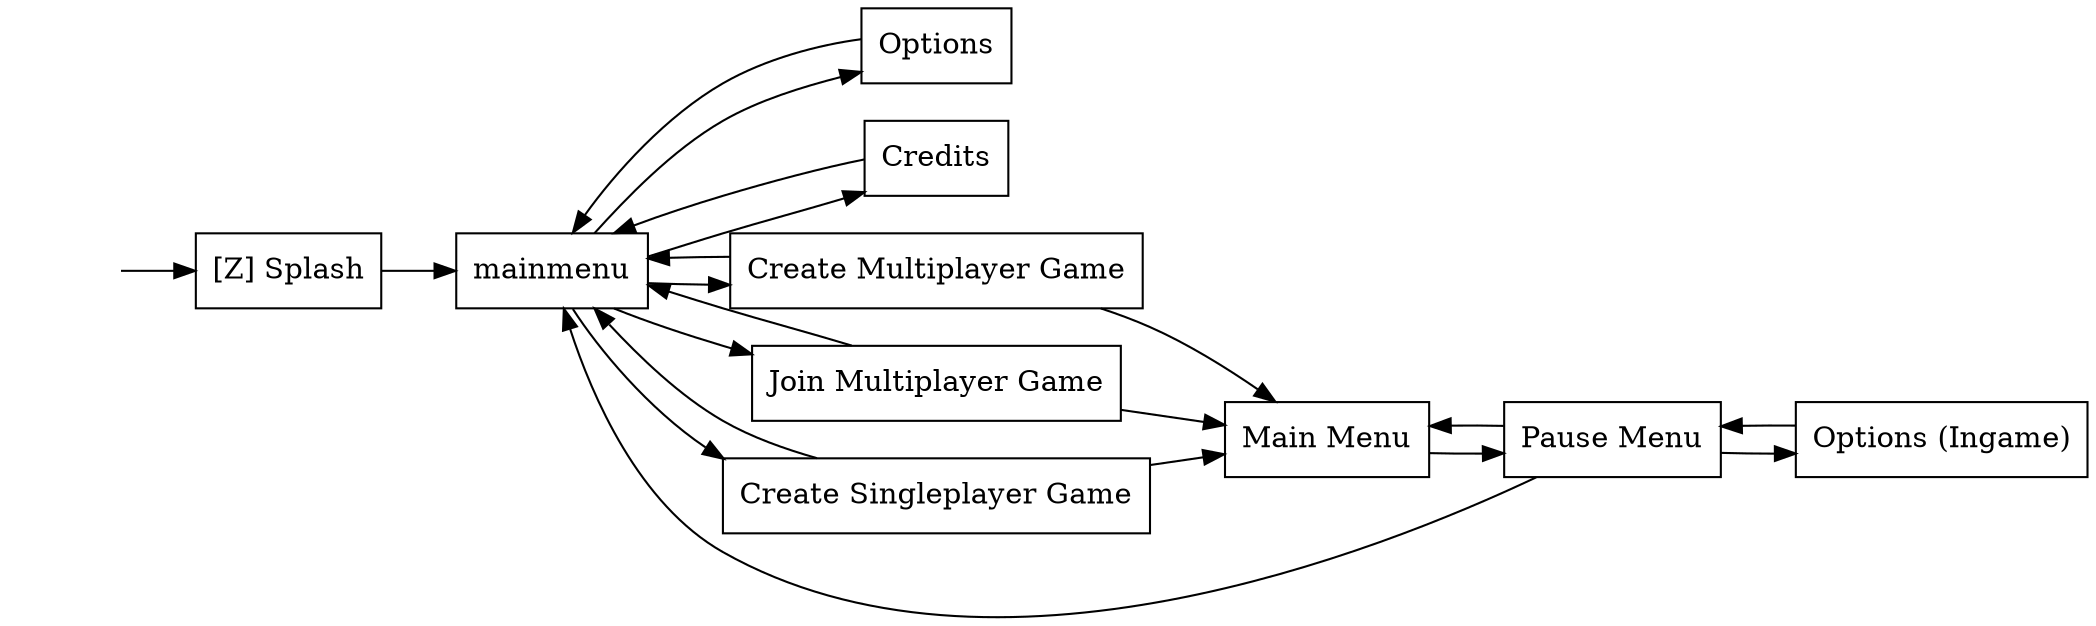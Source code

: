 digraph {
  rankdir=LR;

  node [shape=box];

  init [label="", shape=none];
  splash [label="[Z] Splash"];
  options [label="Options"];
  credits [label="Credits"];
  create_server [label="Create Multiplayer Game"];
  join_game [label="Join Multiplayer Game"];
  create_sp_game [label="Create Singleplayer Game"];
  game [label="Main Menu"];
  pause_menu [label="Pause Menu"];
  options_ingame [label="Options (Ingame)"];

  init -> splash -> mainmenu;

  mainmenu -> options -> mainmenu;
  mainmenu -> credits -> mainmenu;

  mainmenu -> create_server -> mainmenu;
  mainmenu -> join_game -> mainmenu;
  mainmenu -> create_sp_game -> mainmenu;

  create_server -> game;
  join_game -> game;
  create_sp_game -> game;

  game -> pause_menu -> game;
  pause_menu -> mainmenu;

  pause_menu -> options_ingame -> pause_menu;

}